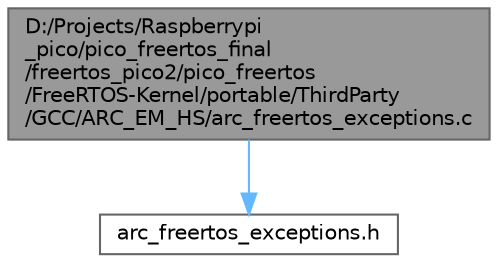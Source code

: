 digraph "D:/Projects/Raspberrypi_pico/pico_freertos_final/freertos_pico2/pico_freertos/FreeRTOS-Kernel/portable/ThirdParty/GCC/ARC_EM_HS/arc_freertos_exceptions.c"
{
 // LATEX_PDF_SIZE
  bgcolor="transparent";
  edge [fontname=Helvetica,fontsize=10,labelfontname=Helvetica,labelfontsize=10];
  node [fontname=Helvetica,fontsize=10,shape=box,height=0.2,width=0.4];
  Node1 [id="Node000001",label="D:/Projects/Raspberrypi\l_pico/pico_freertos_final\l/freertos_pico2/pico_freertos\l/FreeRTOS-Kernel/portable/ThirdParty\l/GCC/ARC_EM_HS/arc_freertos_exceptions.c",height=0.2,width=0.4,color="gray40", fillcolor="grey60", style="filled", fontcolor="black",tooltip="exception processing for freertos"];
  Node1 -> Node2 [id="edge1_Node000001_Node000002",color="steelblue1",style="solid",tooltip=" "];
  Node2 [id="Node000002",label="arc_freertos_exceptions.h",height=0.2,width=0.4,color="grey40", fillcolor="white", style="filled",URL="$_a_r_c___e_m___h_s_2arc__freertos__exceptions_8h.html",tooltip=" "];
}
